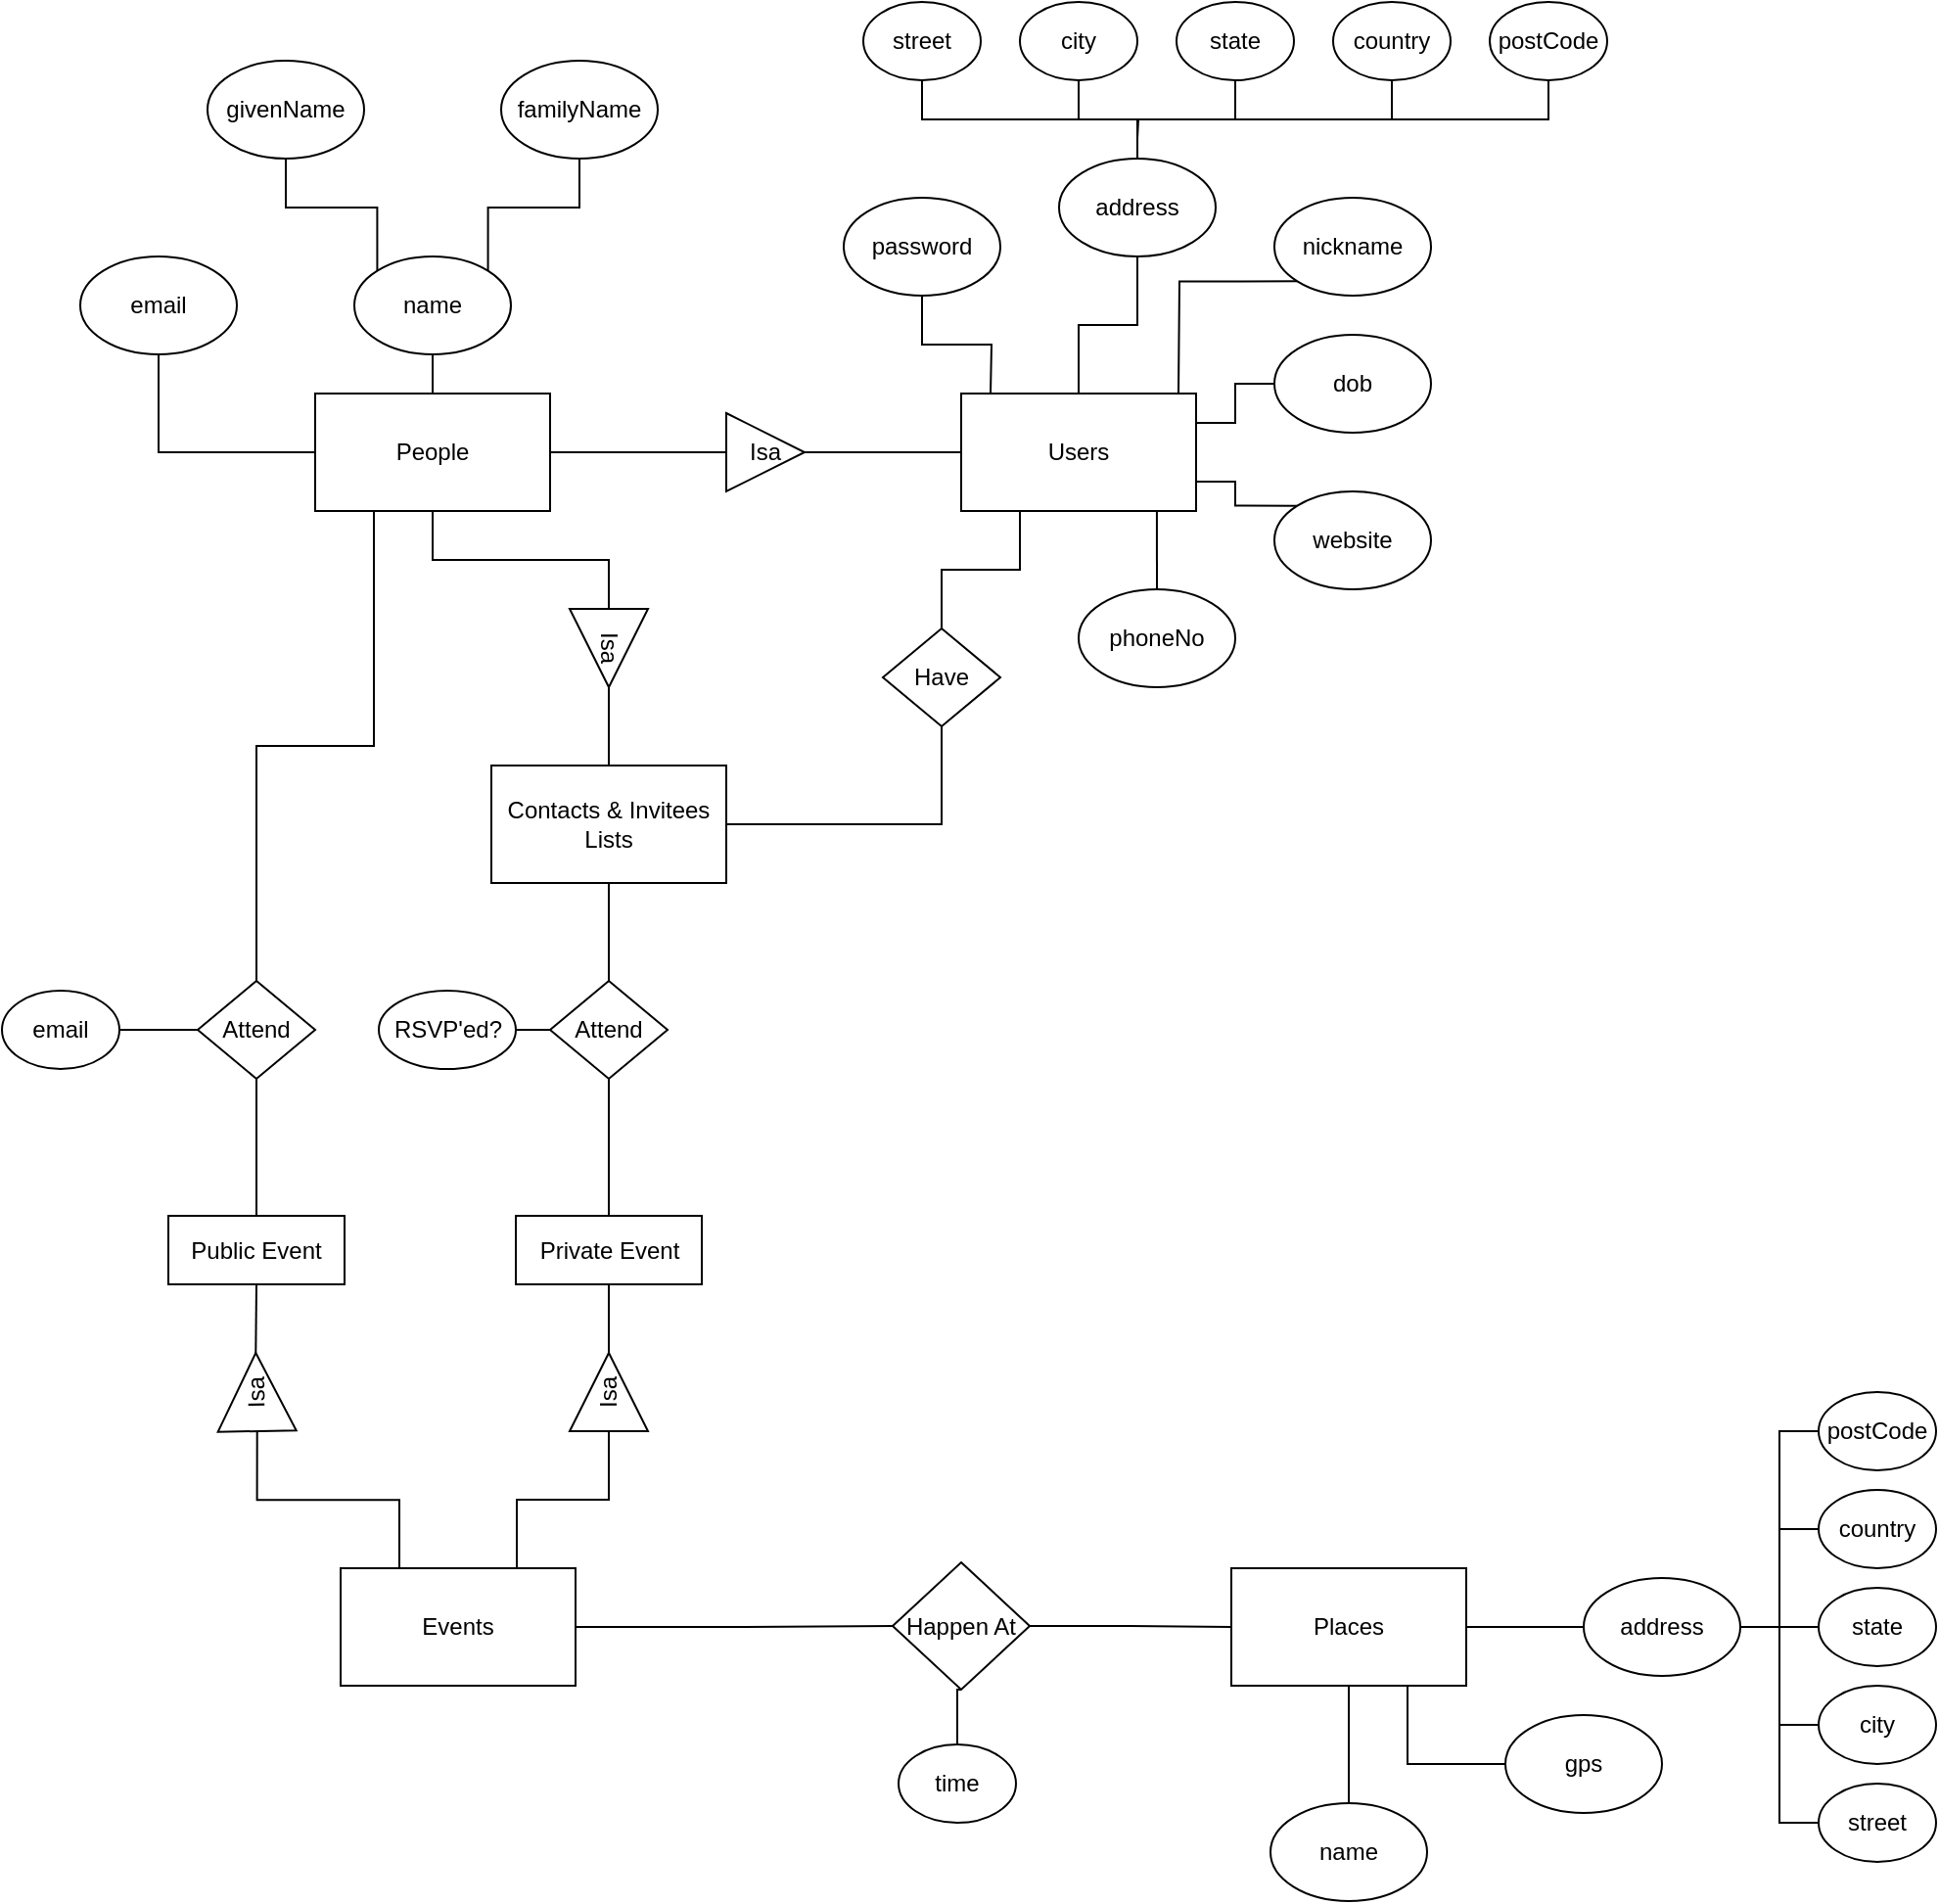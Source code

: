 <mxfile version="14.4.3" type="github">
  <diagram id="R2lEEEUBdFMjLlhIrx00" name="Page-1">
    <mxGraphModel dx="1796" dy="1746" grid="1" gridSize="10" guides="1" tooltips="1" connect="1" arrows="1" fold="1" page="1" pageScale="1" pageWidth="850" pageHeight="1100" math="0" shadow="0" extFonts="Permanent Marker^https://fonts.googleapis.com/css?family=Permanent+Marker">
      <root>
        <mxCell id="0" />
        <mxCell id="1" parent="0" />
        <mxCell id="ZMqYGbDEm_XaeI_KLQOW-8" style="edgeStyle=orthogonalEdgeStyle;rounded=0;orthogonalLoop=1;jettySize=auto;html=1;exitX=1;exitY=0.5;exitDx=0;exitDy=0;entryX=0;entryY=0.5;entryDx=0;entryDy=0;endArrow=none;endFill=0;" edge="1" parent="1" source="ZMqYGbDEm_XaeI_KLQOW-1" target="ZMqYGbDEm_XaeI_KLQOW-6">
          <mxGeometry relative="1" as="geometry" />
        </mxCell>
        <mxCell id="ZMqYGbDEm_XaeI_KLQOW-10" style="edgeStyle=orthogonalEdgeStyle;rounded=0;orthogonalLoop=1;jettySize=auto;html=1;exitX=0.5;exitY=1;exitDx=0;exitDy=0;entryX=0;entryY=0.5;entryDx=0;entryDy=0;endArrow=none;endFill=0;" edge="1" parent="1" source="ZMqYGbDEm_XaeI_KLQOW-1" target="ZMqYGbDEm_XaeI_KLQOW-7">
          <mxGeometry relative="1" as="geometry" />
        </mxCell>
        <mxCell id="ZMqYGbDEm_XaeI_KLQOW-91" style="edgeStyle=orthogonalEdgeStyle;rounded=0;orthogonalLoop=1;jettySize=auto;html=1;exitX=0.25;exitY=1;exitDx=0;exitDy=0;entryX=0.5;entryY=0;entryDx=0;entryDy=0;endArrow=none;endFill=0;" edge="1" parent="1" source="ZMqYGbDEm_XaeI_KLQOW-1" target="ZMqYGbDEm_XaeI_KLQOW-90">
          <mxGeometry relative="1" as="geometry" />
        </mxCell>
        <mxCell id="ZMqYGbDEm_XaeI_KLQOW-1" value="People" style="rounded=0;whiteSpace=wrap;html=1;" vertex="1" parent="1">
          <mxGeometry x="130" y="80" width="120" height="60" as="geometry" />
        </mxCell>
        <mxCell id="ZMqYGbDEm_XaeI_KLQOW-18" style="edgeStyle=orthogonalEdgeStyle;rounded=0;orthogonalLoop=1;jettySize=auto;html=1;exitX=0.25;exitY=1;exitDx=0;exitDy=0;entryX=0.5;entryY=0;entryDx=0;entryDy=0;endArrow=none;endFill=0;" edge="1" parent="1" source="ZMqYGbDEm_XaeI_KLQOW-2" target="ZMqYGbDEm_XaeI_KLQOW-17">
          <mxGeometry relative="1" as="geometry" />
        </mxCell>
        <mxCell id="ZMqYGbDEm_XaeI_KLQOW-2" value="Users" style="rounded=0;whiteSpace=wrap;html=1;" vertex="1" parent="1">
          <mxGeometry x="460" y="80" width="120" height="60" as="geometry" />
        </mxCell>
        <mxCell id="ZMqYGbDEm_XaeI_KLQOW-76" style="edgeStyle=orthogonalEdgeStyle;rounded=0;orthogonalLoop=1;jettySize=auto;html=1;exitX=1;exitY=0.5;exitDx=0;exitDy=0;entryX=0;entryY=0.5;entryDx=0;entryDy=0;endArrow=none;endFill=0;" edge="1" parent="1" source="ZMqYGbDEm_XaeI_KLQOW-3" target="ZMqYGbDEm_XaeI_KLQOW-75">
          <mxGeometry relative="1" as="geometry" />
        </mxCell>
        <mxCell id="ZMqYGbDEm_XaeI_KLQOW-83" style="edgeStyle=orthogonalEdgeStyle;rounded=0;orthogonalLoop=1;jettySize=auto;html=1;exitX=0.25;exitY=0;exitDx=0;exitDy=0;entryX=0;entryY=0.5;entryDx=0;entryDy=0;endArrow=none;endFill=0;" edge="1" parent="1" source="ZMqYGbDEm_XaeI_KLQOW-3" target="ZMqYGbDEm_XaeI_KLQOW-81">
          <mxGeometry relative="1" as="geometry" />
        </mxCell>
        <mxCell id="ZMqYGbDEm_XaeI_KLQOW-84" style="edgeStyle=orthogonalEdgeStyle;rounded=0;orthogonalLoop=1;jettySize=auto;html=1;exitX=0.75;exitY=0;exitDx=0;exitDy=0;entryX=0;entryY=0.5;entryDx=0;entryDy=0;endArrow=none;endFill=0;" edge="1" parent="1" source="ZMqYGbDEm_XaeI_KLQOW-3" target="ZMqYGbDEm_XaeI_KLQOW-82">
          <mxGeometry relative="1" as="geometry" />
        </mxCell>
        <mxCell id="ZMqYGbDEm_XaeI_KLQOW-3" value="Events" style="rounded=0;whiteSpace=wrap;html=1;" vertex="1" parent="1">
          <mxGeometry x="143" y="680" width="120" height="60" as="geometry" />
        </mxCell>
        <mxCell id="ZMqYGbDEm_XaeI_KLQOW-70" style="edgeStyle=orthogonalEdgeStyle;rounded=0;orthogonalLoop=1;jettySize=auto;html=1;exitX=1;exitY=0.5;exitDx=0;exitDy=0;entryX=0;entryY=0.5;entryDx=0;entryDy=0;endArrow=none;endFill=0;" edge="1" parent="1" source="ZMqYGbDEm_XaeI_KLQOW-4" target="ZMqYGbDEm_XaeI_KLQOW-48">
          <mxGeometry relative="1" as="geometry" />
        </mxCell>
        <mxCell id="ZMqYGbDEm_XaeI_KLQOW-74" style="edgeStyle=orthogonalEdgeStyle;rounded=0;orthogonalLoop=1;jettySize=auto;html=1;exitX=0.75;exitY=1;exitDx=0;exitDy=0;entryX=0;entryY=0.5;entryDx=0;entryDy=0;endArrow=none;endFill=0;" edge="1" parent="1" source="ZMqYGbDEm_XaeI_KLQOW-4" target="ZMqYGbDEm_XaeI_KLQOW-72">
          <mxGeometry relative="1" as="geometry" />
        </mxCell>
        <mxCell id="ZMqYGbDEm_XaeI_KLQOW-4" value="Places" style="rounded=0;whiteSpace=wrap;html=1;" vertex="1" parent="1">
          <mxGeometry x="598" y="680" width="120" height="60" as="geometry" />
        </mxCell>
        <mxCell id="ZMqYGbDEm_XaeI_KLQOW-13" style="edgeStyle=orthogonalEdgeStyle;rounded=0;orthogonalLoop=1;jettySize=auto;html=1;exitX=0.5;exitY=1;exitDx=0;exitDy=0;entryX=0.5;entryY=0;entryDx=0;entryDy=0;endArrow=none;endFill=0;" edge="1" parent="1" source="ZMqYGbDEm_XaeI_KLQOW-5" target="ZMqYGbDEm_XaeI_KLQOW-12">
          <mxGeometry relative="1" as="geometry" />
        </mxCell>
        <mxCell id="ZMqYGbDEm_XaeI_KLQOW-5" value="Contacts &amp;amp; Invitees Lists" style="rounded=0;whiteSpace=wrap;html=1;" vertex="1" parent="1">
          <mxGeometry x="220" y="270" width="120" height="60" as="geometry" />
        </mxCell>
        <mxCell id="ZMqYGbDEm_XaeI_KLQOW-9" style="edgeStyle=orthogonalEdgeStyle;rounded=0;orthogonalLoop=1;jettySize=auto;html=1;exitX=1;exitY=0.5;exitDx=0;exitDy=0;entryX=0;entryY=0.5;entryDx=0;entryDy=0;endArrow=none;endFill=0;" edge="1" parent="1" source="ZMqYGbDEm_XaeI_KLQOW-6" target="ZMqYGbDEm_XaeI_KLQOW-2">
          <mxGeometry relative="1" as="geometry" />
        </mxCell>
        <mxCell id="ZMqYGbDEm_XaeI_KLQOW-6" value="Isa" style="triangle;whiteSpace=wrap;html=1;" vertex="1" parent="1">
          <mxGeometry x="340" y="90" width="40" height="40" as="geometry" />
        </mxCell>
        <mxCell id="ZMqYGbDEm_XaeI_KLQOW-11" style="edgeStyle=orthogonalEdgeStyle;rounded=0;orthogonalLoop=1;jettySize=auto;html=1;exitX=1;exitY=0.5;exitDx=0;exitDy=0;entryX=0.5;entryY=0;entryDx=0;entryDy=0;endArrow=none;endFill=0;" edge="1" parent="1" source="ZMqYGbDEm_XaeI_KLQOW-7" target="ZMqYGbDEm_XaeI_KLQOW-5">
          <mxGeometry relative="1" as="geometry" />
        </mxCell>
        <mxCell id="ZMqYGbDEm_XaeI_KLQOW-7" value="Isa" style="triangle;whiteSpace=wrap;html=1;rotation=90;" vertex="1" parent="1">
          <mxGeometry x="260" y="190" width="40" height="40" as="geometry" />
        </mxCell>
        <mxCell id="ZMqYGbDEm_XaeI_KLQOW-16" style="edgeStyle=orthogonalEdgeStyle;rounded=0;orthogonalLoop=1;jettySize=auto;html=1;exitX=0;exitY=0.5;exitDx=0;exitDy=0;entryX=1;entryY=0.5;entryDx=0;entryDy=0;endArrow=none;endFill=0;" edge="1" parent="1" source="ZMqYGbDEm_XaeI_KLQOW-12" target="ZMqYGbDEm_XaeI_KLQOW-15">
          <mxGeometry relative="1" as="geometry" />
        </mxCell>
        <mxCell id="ZMqYGbDEm_XaeI_KLQOW-88" style="edgeStyle=orthogonalEdgeStyle;rounded=0;orthogonalLoop=1;jettySize=auto;html=1;exitX=0.5;exitY=1;exitDx=0;exitDy=0;entryX=0.5;entryY=0;entryDx=0;entryDy=0;endArrow=none;endFill=0;" edge="1" parent="1" source="ZMqYGbDEm_XaeI_KLQOW-12" target="ZMqYGbDEm_XaeI_KLQOW-80">
          <mxGeometry relative="1" as="geometry" />
        </mxCell>
        <mxCell id="ZMqYGbDEm_XaeI_KLQOW-12" value="Attend" style="rhombus;whiteSpace=wrap;html=1;" vertex="1" parent="1">
          <mxGeometry x="250" y="380" width="60" height="50" as="geometry" />
        </mxCell>
        <mxCell id="ZMqYGbDEm_XaeI_KLQOW-15" value="RSVP&#39;ed?" style="ellipse;whiteSpace=wrap;html=1;" vertex="1" parent="1">
          <mxGeometry x="162.5" y="385" width="70" height="40" as="geometry" />
        </mxCell>
        <mxCell id="ZMqYGbDEm_XaeI_KLQOW-19" style="edgeStyle=orthogonalEdgeStyle;rounded=0;orthogonalLoop=1;jettySize=auto;html=1;exitX=0.5;exitY=1;exitDx=0;exitDy=0;entryX=1;entryY=0.5;entryDx=0;entryDy=0;endArrow=none;endFill=0;" edge="1" parent="1" source="ZMqYGbDEm_XaeI_KLQOW-17" target="ZMqYGbDEm_XaeI_KLQOW-5">
          <mxGeometry relative="1" as="geometry" />
        </mxCell>
        <mxCell id="ZMqYGbDEm_XaeI_KLQOW-17" value="Have" style="rhombus;whiteSpace=wrap;html=1;" vertex="1" parent="1">
          <mxGeometry x="420" y="200" width="60" height="50" as="geometry" />
        </mxCell>
        <mxCell id="ZMqYGbDEm_XaeI_KLQOW-26" style="edgeStyle=orthogonalEdgeStyle;rounded=0;orthogonalLoop=1;jettySize=auto;html=1;exitX=0.5;exitY=1;exitDx=0;exitDy=0;entryX=0;entryY=0.5;entryDx=0;entryDy=0;endArrow=none;endFill=0;" edge="1" parent="1" source="ZMqYGbDEm_XaeI_KLQOW-22" target="ZMqYGbDEm_XaeI_KLQOW-1">
          <mxGeometry relative="1" as="geometry" />
        </mxCell>
        <mxCell id="ZMqYGbDEm_XaeI_KLQOW-22" value="email" style="ellipse;whiteSpace=wrap;html=1;" vertex="1" parent="1">
          <mxGeometry x="10" y="10" width="80" height="50" as="geometry" />
        </mxCell>
        <mxCell id="ZMqYGbDEm_XaeI_KLQOW-27" style="edgeStyle=orthogonalEdgeStyle;rounded=0;orthogonalLoop=1;jettySize=auto;html=1;exitX=0.5;exitY=1;exitDx=0;exitDy=0;entryX=0.5;entryY=0;entryDx=0;entryDy=0;endArrow=none;endFill=0;" edge="1" parent="1" source="ZMqYGbDEm_XaeI_KLQOW-23" target="ZMqYGbDEm_XaeI_KLQOW-1">
          <mxGeometry relative="1" as="geometry" />
        </mxCell>
        <mxCell id="ZMqYGbDEm_XaeI_KLQOW-23" value="name" style="ellipse;whiteSpace=wrap;html=1;" vertex="1" parent="1">
          <mxGeometry x="150" y="10" width="80" height="50" as="geometry" />
        </mxCell>
        <mxCell id="ZMqYGbDEm_XaeI_KLQOW-28" style="edgeStyle=orthogonalEdgeStyle;rounded=0;orthogonalLoop=1;jettySize=auto;html=1;exitX=0.5;exitY=1;exitDx=0;exitDy=0;entryX=0;entryY=0;entryDx=0;entryDy=0;endArrow=none;endFill=0;" edge="1" parent="1" source="ZMqYGbDEm_XaeI_KLQOW-24" target="ZMqYGbDEm_XaeI_KLQOW-23">
          <mxGeometry relative="1" as="geometry" />
        </mxCell>
        <mxCell id="ZMqYGbDEm_XaeI_KLQOW-24" value="givenName" style="ellipse;whiteSpace=wrap;html=1;" vertex="1" parent="1">
          <mxGeometry x="75" y="-90" width="80" height="50" as="geometry" />
        </mxCell>
        <mxCell id="ZMqYGbDEm_XaeI_KLQOW-29" style="edgeStyle=orthogonalEdgeStyle;rounded=0;orthogonalLoop=1;jettySize=auto;html=1;exitX=0.5;exitY=1;exitDx=0;exitDy=0;entryX=1;entryY=0;entryDx=0;entryDy=0;endArrow=none;endFill=0;" edge="1" parent="1" source="ZMqYGbDEm_XaeI_KLQOW-25" target="ZMqYGbDEm_XaeI_KLQOW-23">
          <mxGeometry relative="1" as="geometry" />
        </mxCell>
        <mxCell id="ZMqYGbDEm_XaeI_KLQOW-25" value="familyName" style="ellipse;whiteSpace=wrap;html=1;" vertex="1" parent="1">
          <mxGeometry x="225" y="-90" width="80" height="50" as="geometry" />
        </mxCell>
        <mxCell id="ZMqYGbDEm_XaeI_KLQOW-31" value="time" style="ellipse;whiteSpace=wrap;html=1;" vertex="1" parent="1">
          <mxGeometry x="428" y="770" width="60" height="40" as="geometry" />
        </mxCell>
        <mxCell id="ZMqYGbDEm_XaeI_KLQOW-40" style="edgeStyle=orthogonalEdgeStyle;rounded=0;orthogonalLoop=1;jettySize=auto;html=1;exitX=0.5;exitY=1;exitDx=0;exitDy=0;endArrow=none;endFill=0;" edge="1" parent="1" source="ZMqYGbDEm_XaeI_KLQOW-34">
          <mxGeometry relative="1" as="geometry">
            <mxPoint x="475" y="80" as="targetPoint" />
          </mxGeometry>
        </mxCell>
        <mxCell id="ZMqYGbDEm_XaeI_KLQOW-34" value="password" style="ellipse;whiteSpace=wrap;html=1;" vertex="1" parent="1">
          <mxGeometry x="400" y="-20" width="80" height="50" as="geometry" />
        </mxCell>
        <mxCell id="ZMqYGbDEm_XaeI_KLQOW-41" style="edgeStyle=orthogonalEdgeStyle;rounded=0;orthogonalLoop=1;jettySize=auto;html=1;exitX=0.5;exitY=1;exitDx=0;exitDy=0;entryX=0.5;entryY=0;entryDx=0;entryDy=0;endArrow=none;endFill=0;" edge="1" parent="1" source="ZMqYGbDEm_XaeI_KLQOW-35" target="ZMqYGbDEm_XaeI_KLQOW-2">
          <mxGeometry relative="1" as="geometry" />
        </mxCell>
        <mxCell id="ZMqYGbDEm_XaeI_KLQOW-35" value="address" style="ellipse;whiteSpace=wrap;html=1;" vertex="1" parent="1">
          <mxGeometry x="510" y="-40" width="80" height="50" as="geometry" />
        </mxCell>
        <mxCell id="ZMqYGbDEm_XaeI_KLQOW-43" style="edgeStyle=orthogonalEdgeStyle;rounded=0;orthogonalLoop=1;jettySize=auto;html=1;exitX=0;exitY=1;exitDx=0;exitDy=0;endArrow=none;endFill=0;" edge="1" parent="1" source="ZMqYGbDEm_XaeI_KLQOW-36">
          <mxGeometry relative="1" as="geometry">
            <mxPoint x="571" y="80" as="targetPoint" />
          </mxGeometry>
        </mxCell>
        <mxCell id="ZMqYGbDEm_XaeI_KLQOW-36" value="nickname" style="ellipse;whiteSpace=wrap;html=1;" vertex="1" parent="1">
          <mxGeometry x="620" y="-20" width="80" height="50" as="geometry" />
        </mxCell>
        <mxCell id="ZMqYGbDEm_XaeI_KLQOW-44" style="edgeStyle=orthogonalEdgeStyle;rounded=0;orthogonalLoop=1;jettySize=auto;html=1;exitX=0;exitY=0.5;exitDx=0;exitDy=0;entryX=1;entryY=0.25;entryDx=0;entryDy=0;endArrow=none;endFill=0;" edge="1" parent="1" source="ZMqYGbDEm_XaeI_KLQOW-37" target="ZMqYGbDEm_XaeI_KLQOW-2">
          <mxGeometry relative="1" as="geometry" />
        </mxCell>
        <mxCell id="ZMqYGbDEm_XaeI_KLQOW-37" value="dob" style="ellipse;whiteSpace=wrap;html=1;" vertex="1" parent="1">
          <mxGeometry x="620" y="50" width="80" height="50" as="geometry" />
        </mxCell>
        <mxCell id="ZMqYGbDEm_XaeI_KLQOW-45" style="edgeStyle=orthogonalEdgeStyle;rounded=0;orthogonalLoop=1;jettySize=auto;html=1;exitX=0;exitY=0;exitDx=0;exitDy=0;entryX=1;entryY=0.75;entryDx=0;entryDy=0;endArrow=none;endFill=0;" edge="1" parent="1" source="ZMqYGbDEm_XaeI_KLQOW-38" target="ZMqYGbDEm_XaeI_KLQOW-2">
          <mxGeometry relative="1" as="geometry" />
        </mxCell>
        <mxCell id="ZMqYGbDEm_XaeI_KLQOW-38" value="website" style="ellipse;whiteSpace=wrap;html=1;" vertex="1" parent="1">
          <mxGeometry x="620" y="130" width="80" height="50" as="geometry" />
        </mxCell>
        <mxCell id="ZMqYGbDEm_XaeI_KLQOW-46" style="edgeStyle=orthogonalEdgeStyle;rounded=0;orthogonalLoop=1;jettySize=auto;html=1;exitX=0.5;exitY=0;exitDx=0;exitDy=0;entryX=0.833;entryY=1;entryDx=0;entryDy=0;entryPerimeter=0;endArrow=none;endFill=0;" edge="1" parent="1" source="ZMqYGbDEm_XaeI_KLQOW-39" target="ZMqYGbDEm_XaeI_KLQOW-2">
          <mxGeometry relative="1" as="geometry" />
        </mxCell>
        <mxCell id="ZMqYGbDEm_XaeI_KLQOW-39" value="phoneNo" style="ellipse;whiteSpace=wrap;html=1;" vertex="1" parent="1">
          <mxGeometry x="520" y="180" width="80" height="50" as="geometry" />
        </mxCell>
        <mxCell id="ZMqYGbDEm_XaeI_KLQOW-71" style="edgeStyle=orthogonalEdgeStyle;rounded=0;orthogonalLoop=1;jettySize=auto;html=1;exitX=0.5;exitY=0;exitDx=0;exitDy=0;entryX=0.5;entryY=1;entryDx=0;entryDy=0;endArrow=none;endFill=0;" edge="1" parent="1" source="ZMqYGbDEm_XaeI_KLQOW-47" target="ZMqYGbDEm_XaeI_KLQOW-4">
          <mxGeometry relative="1" as="geometry" />
        </mxCell>
        <mxCell id="ZMqYGbDEm_XaeI_KLQOW-47" value="name" style="ellipse;whiteSpace=wrap;html=1;" vertex="1" parent="1">
          <mxGeometry x="618" y="800" width="80" height="50" as="geometry" />
        </mxCell>
        <mxCell id="ZMqYGbDEm_XaeI_KLQOW-65" style="edgeStyle=orthogonalEdgeStyle;rounded=0;orthogonalLoop=1;jettySize=auto;html=1;exitX=1;exitY=0.5;exitDx=0;exitDy=0;entryX=0;entryY=0.5;entryDx=0;entryDy=0;endArrow=none;endFill=0;" edge="1" parent="1" source="ZMqYGbDEm_XaeI_KLQOW-48" target="ZMqYGbDEm_XaeI_KLQOW-51">
          <mxGeometry relative="1" as="geometry" />
        </mxCell>
        <mxCell id="ZMqYGbDEm_XaeI_KLQOW-48" value="address" style="ellipse;whiteSpace=wrap;html=1;" vertex="1" parent="1">
          <mxGeometry x="778" y="685" width="80" height="50" as="geometry" />
        </mxCell>
        <mxCell id="ZMqYGbDEm_XaeI_KLQOW-69" style="edgeStyle=orthogonalEdgeStyle;rounded=0;orthogonalLoop=1;jettySize=auto;html=1;exitX=0;exitY=0.5;exitDx=0;exitDy=0;entryX=1;entryY=0.5;entryDx=0;entryDy=0;endArrow=none;endFill=0;" edge="1" parent="1" source="ZMqYGbDEm_XaeI_KLQOW-49" target="ZMqYGbDEm_XaeI_KLQOW-48">
          <mxGeometry relative="1" as="geometry" />
        </mxCell>
        <mxCell id="ZMqYGbDEm_XaeI_KLQOW-49" value="street" style="ellipse;whiteSpace=wrap;html=1;" vertex="1" parent="1">
          <mxGeometry x="898" y="790" width="60" height="40" as="geometry" />
        </mxCell>
        <mxCell id="ZMqYGbDEm_XaeI_KLQOW-68" style="edgeStyle=orthogonalEdgeStyle;rounded=0;orthogonalLoop=1;jettySize=auto;html=1;exitX=0;exitY=0.5;exitDx=0;exitDy=0;entryX=1;entryY=0.5;entryDx=0;entryDy=0;endArrow=none;endFill=0;" edge="1" parent="1" source="ZMqYGbDEm_XaeI_KLQOW-50" target="ZMqYGbDEm_XaeI_KLQOW-48">
          <mxGeometry relative="1" as="geometry" />
        </mxCell>
        <mxCell id="ZMqYGbDEm_XaeI_KLQOW-50" value="city" style="ellipse;whiteSpace=wrap;html=1;" vertex="1" parent="1">
          <mxGeometry x="898" y="740" width="60" height="40" as="geometry" />
        </mxCell>
        <mxCell id="ZMqYGbDEm_XaeI_KLQOW-51" value="state" style="ellipse;whiteSpace=wrap;html=1;" vertex="1" parent="1">
          <mxGeometry x="898" y="690" width="60" height="40" as="geometry" />
        </mxCell>
        <mxCell id="ZMqYGbDEm_XaeI_KLQOW-67" style="edgeStyle=orthogonalEdgeStyle;rounded=0;orthogonalLoop=1;jettySize=auto;html=1;exitX=0;exitY=0.5;exitDx=0;exitDy=0;entryX=1;entryY=0.5;entryDx=0;entryDy=0;endArrow=none;endFill=0;" edge="1" parent="1" source="ZMqYGbDEm_XaeI_KLQOW-52" target="ZMqYGbDEm_XaeI_KLQOW-48">
          <mxGeometry relative="1" as="geometry" />
        </mxCell>
        <mxCell id="ZMqYGbDEm_XaeI_KLQOW-52" value="country" style="ellipse;whiteSpace=wrap;html=1;" vertex="1" parent="1">
          <mxGeometry x="898" y="640" width="60" height="40" as="geometry" />
        </mxCell>
        <mxCell id="ZMqYGbDEm_XaeI_KLQOW-66" style="edgeStyle=orthogonalEdgeStyle;rounded=0;orthogonalLoop=1;jettySize=auto;html=1;exitX=0;exitY=0.5;exitDx=0;exitDy=0;entryX=1;entryY=0.5;entryDx=0;entryDy=0;endArrow=none;endFill=0;" edge="1" parent="1" source="ZMqYGbDEm_XaeI_KLQOW-53" target="ZMqYGbDEm_XaeI_KLQOW-48">
          <mxGeometry relative="1" as="geometry" />
        </mxCell>
        <mxCell id="ZMqYGbDEm_XaeI_KLQOW-53" value="postCode" style="ellipse;whiteSpace=wrap;html=1;" vertex="1" parent="1">
          <mxGeometry x="898" y="590" width="60" height="40" as="geometry" />
        </mxCell>
        <mxCell id="ZMqYGbDEm_XaeI_KLQOW-60" style="edgeStyle=orthogonalEdgeStyle;rounded=0;orthogonalLoop=1;jettySize=auto;html=1;exitX=0.5;exitY=1;exitDx=0;exitDy=0;endArrow=none;endFill=0;" edge="1" parent="1" source="ZMqYGbDEm_XaeI_KLQOW-54" target="ZMqYGbDEm_XaeI_KLQOW-35">
          <mxGeometry relative="1" as="geometry" />
        </mxCell>
        <mxCell id="ZMqYGbDEm_XaeI_KLQOW-54" value="street" style="ellipse;whiteSpace=wrap;html=1;" vertex="1" parent="1">
          <mxGeometry x="410" y="-120" width="60" height="40" as="geometry" />
        </mxCell>
        <mxCell id="ZMqYGbDEm_XaeI_KLQOW-61" style="edgeStyle=orthogonalEdgeStyle;rounded=0;orthogonalLoop=1;jettySize=auto;html=1;exitX=0.5;exitY=1;exitDx=0;exitDy=0;endArrow=none;endFill=0;" edge="1" parent="1" source="ZMqYGbDEm_XaeI_KLQOW-55">
          <mxGeometry relative="1" as="geometry">
            <mxPoint x="550" y="-50" as="targetPoint" />
          </mxGeometry>
        </mxCell>
        <mxCell id="ZMqYGbDEm_XaeI_KLQOW-55" value="city" style="ellipse;whiteSpace=wrap;html=1;" vertex="1" parent="1">
          <mxGeometry x="490" y="-120" width="60" height="40" as="geometry" />
        </mxCell>
        <mxCell id="ZMqYGbDEm_XaeI_KLQOW-62" style="edgeStyle=orthogonalEdgeStyle;rounded=0;orthogonalLoop=1;jettySize=auto;html=1;exitX=0.5;exitY=1;exitDx=0;exitDy=0;entryX=0.5;entryY=0;entryDx=0;entryDy=0;endArrow=none;endFill=0;" edge="1" parent="1" source="ZMqYGbDEm_XaeI_KLQOW-56" target="ZMqYGbDEm_XaeI_KLQOW-35">
          <mxGeometry relative="1" as="geometry" />
        </mxCell>
        <mxCell id="ZMqYGbDEm_XaeI_KLQOW-56" value="state" style="ellipse;whiteSpace=wrap;html=1;" vertex="1" parent="1">
          <mxGeometry x="570" y="-120" width="60" height="40" as="geometry" />
        </mxCell>
        <mxCell id="ZMqYGbDEm_XaeI_KLQOW-63" style="edgeStyle=orthogonalEdgeStyle;rounded=0;orthogonalLoop=1;jettySize=auto;html=1;exitX=0.5;exitY=1;exitDx=0;exitDy=0;entryX=0.5;entryY=0;entryDx=0;entryDy=0;endArrow=none;endFill=0;" edge="1" parent="1" source="ZMqYGbDEm_XaeI_KLQOW-57" target="ZMqYGbDEm_XaeI_KLQOW-35">
          <mxGeometry relative="1" as="geometry" />
        </mxCell>
        <mxCell id="ZMqYGbDEm_XaeI_KLQOW-57" value="country" style="ellipse;whiteSpace=wrap;html=1;" vertex="1" parent="1">
          <mxGeometry x="650" y="-120" width="60" height="40" as="geometry" />
        </mxCell>
        <mxCell id="ZMqYGbDEm_XaeI_KLQOW-64" style="edgeStyle=orthogonalEdgeStyle;rounded=0;orthogonalLoop=1;jettySize=auto;html=1;exitX=0.5;exitY=1;exitDx=0;exitDy=0;entryX=0.5;entryY=0;entryDx=0;entryDy=0;endArrow=none;endFill=0;" edge="1" parent="1" source="ZMqYGbDEm_XaeI_KLQOW-58" target="ZMqYGbDEm_XaeI_KLQOW-35">
          <mxGeometry relative="1" as="geometry" />
        </mxCell>
        <mxCell id="ZMqYGbDEm_XaeI_KLQOW-58" value="postCode" style="ellipse;whiteSpace=wrap;html=1;" vertex="1" parent="1">
          <mxGeometry x="730" y="-120" width="60" height="40" as="geometry" />
        </mxCell>
        <mxCell id="ZMqYGbDEm_XaeI_KLQOW-72" value="gps" style="ellipse;whiteSpace=wrap;html=1;" vertex="1" parent="1">
          <mxGeometry x="738" y="755" width="80" height="50" as="geometry" />
        </mxCell>
        <mxCell id="ZMqYGbDEm_XaeI_KLQOW-77" style="edgeStyle=orthogonalEdgeStyle;rounded=0;orthogonalLoop=1;jettySize=auto;html=1;exitX=1;exitY=0.5;exitDx=0;exitDy=0;entryX=0;entryY=0.5;entryDx=0;entryDy=0;endArrow=none;endFill=0;" edge="1" parent="1" source="ZMqYGbDEm_XaeI_KLQOW-75" target="ZMqYGbDEm_XaeI_KLQOW-4">
          <mxGeometry relative="1" as="geometry" />
        </mxCell>
        <mxCell id="ZMqYGbDEm_XaeI_KLQOW-78" style="edgeStyle=orthogonalEdgeStyle;rounded=0;orthogonalLoop=1;jettySize=auto;html=1;exitX=0.5;exitY=1;exitDx=0;exitDy=0;entryX=0.5;entryY=0;entryDx=0;entryDy=0;endArrow=none;endFill=0;" edge="1" parent="1" source="ZMqYGbDEm_XaeI_KLQOW-75" target="ZMqYGbDEm_XaeI_KLQOW-31">
          <mxGeometry relative="1" as="geometry" />
        </mxCell>
        <mxCell id="ZMqYGbDEm_XaeI_KLQOW-75" value="Happen At" style="rhombus;whiteSpace=wrap;html=1;" vertex="1" parent="1">
          <mxGeometry x="425" y="677" width="70" height="65" as="geometry" />
        </mxCell>
        <mxCell id="ZMqYGbDEm_XaeI_KLQOW-79" value="Public Event" style="rounded=0;whiteSpace=wrap;html=1;" vertex="1" parent="1">
          <mxGeometry x="55" y="500" width="90" height="35" as="geometry" />
        </mxCell>
        <mxCell id="ZMqYGbDEm_XaeI_KLQOW-80" value="Private Event" style="rounded=0;whiteSpace=wrap;html=1;" vertex="1" parent="1">
          <mxGeometry x="232.5" y="500" width="95" height="35" as="geometry" />
        </mxCell>
        <mxCell id="ZMqYGbDEm_XaeI_KLQOW-85" style="edgeStyle=orthogonalEdgeStyle;rounded=0;orthogonalLoop=1;jettySize=auto;html=1;exitX=1;exitY=0.5;exitDx=0;exitDy=0;entryX=0.5;entryY=1;entryDx=0;entryDy=0;endArrow=none;endFill=0;" edge="1" parent="1" source="ZMqYGbDEm_XaeI_KLQOW-81" target="ZMqYGbDEm_XaeI_KLQOW-79">
          <mxGeometry relative="1" as="geometry" />
        </mxCell>
        <mxCell id="ZMqYGbDEm_XaeI_KLQOW-81" value="Isa" style="triangle;whiteSpace=wrap;html=1;rotation=-91;" vertex="1" parent="1">
          <mxGeometry x="80" y="570" width="40" height="40" as="geometry" />
        </mxCell>
        <mxCell id="ZMqYGbDEm_XaeI_KLQOW-86" style="edgeStyle=orthogonalEdgeStyle;rounded=0;orthogonalLoop=1;jettySize=auto;html=1;exitX=1;exitY=0.5;exitDx=0;exitDy=0;entryX=0.5;entryY=1;entryDx=0;entryDy=0;endArrow=none;endFill=0;" edge="1" parent="1" source="ZMqYGbDEm_XaeI_KLQOW-82" target="ZMqYGbDEm_XaeI_KLQOW-80">
          <mxGeometry relative="1" as="geometry" />
        </mxCell>
        <mxCell id="ZMqYGbDEm_XaeI_KLQOW-82" value="Isa" style="triangle;whiteSpace=wrap;html=1;rotation=-90;" vertex="1" parent="1">
          <mxGeometry x="260" y="570" width="40" height="40" as="geometry" />
        </mxCell>
        <mxCell id="ZMqYGbDEm_XaeI_KLQOW-92" style="edgeStyle=orthogonalEdgeStyle;rounded=0;orthogonalLoop=1;jettySize=auto;html=1;exitX=0.5;exitY=1;exitDx=0;exitDy=0;entryX=0.5;entryY=0;entryDx=0;entryDy=0;endArrow=none;endFill=0;" edge="1" parent="1" source="ZMqYGbDEm_XaeI_KLQOW-90" target="ZMqYGbDEm_XaeI_KLQOW-79">
          <mxGeometry relative="1" as="geometry" />
        </mxCell>
        <mxCell id="ZMqYGbDEm_XaeI_KLQOW-94" style="edgeStyle=orthogonalEdgeStyle;rounded=0;orthogonalLoop=1;jettySize=auto;html=1;exitX=0;exitY=0.5;exitDx=0;exitDy=0;entryX=1;entryY=0.5;entryDx=0;entryDy=0;endArrow=none;endFill=0;" edge="1" parent="1" source="ZMqYGbDEm_XaeI_KLQOW-90" target="ZMqYGbDEm_XaeI_KLQOW-93">
          <mxGeometry relative="1" as="geometry" />
        </mxCell>
        <mxCell id="ZMqYGbDEm_XaeI_KLQOW-90" value="Attend" style="rhombus;whiteSpace=wrap;html=1;" vertex="1" parent="1">
          <mxGeometry x="70" y="380" width="60" height="50" as="geometry" />
        </mxCell>
        <mxCell id="ZMqYGbDEm_XaeI_KLQOW-93" value="email" style="ellipse;whiteSpace=wrap;html=1;" vertex="1" parent="1">
          <mxGeometry x="-30" y="385" width="60" height="40" as="geometry" />
        </mxCell>
      </root>
    </mxGraphModel>
  </diagram>
</mxfile>
